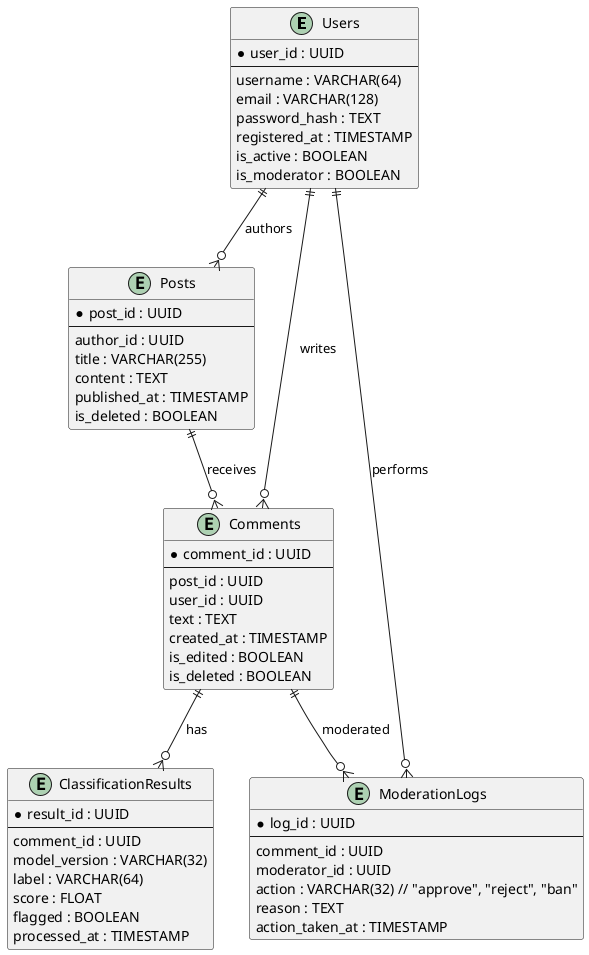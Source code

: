 @startuml
entity Users {
  * user_id : UUID
  --
  username : VARCHAR(64)
  email : VARCHAR(128)
  password_hash : TEXT
  registered_at : TIMESTAMP
  is_active : BOOLEAN
  is_moderator : BOOLEAN
}

entity Posts {
  * post_id : UUID
  --
  author_id : UUID
  title : VARCHAR(255)
  content : TEXT
  published_at : TIMESTAMP
  is_deleted : BOOLEAN
}

entity Comments {
  * comment_id : UUID
  --
  post_id : UUID
  user_id : UUID
  text : TEXT
  created_at : TIMESTAMP
  is_edited : BOOLEAN
  is_deleted : BOOLEAN
}

entity ClassificationResults {
  * result_id : UUID
  --
  comment_id : UUID
  model_version : VARCHAR(32)
  label : VARCHAR(64)
  score : FLOAT
  flagged : BOOLEAN
  processed_at : TIMESTAMP
}

entity ModerationLogs {
  * log_id : UUID
  --
  comment_id : UUID
  moderator_id : UUID
  action : VARCHAR(32) // "approve", "reject", "ban"
  reason : TEXT
  action_taken_at : TIMESTAMP
}

Users ||--o{ Posts : authors
Users ||--o{ Comments : writes
Posts ||--o{ Comments : receives
Comments ||--o{ ClassificationResults : has
Comments ||--o{ ModerationLogs : moderated
Users ||--o{ ModerationLogs : performs
@enduml
